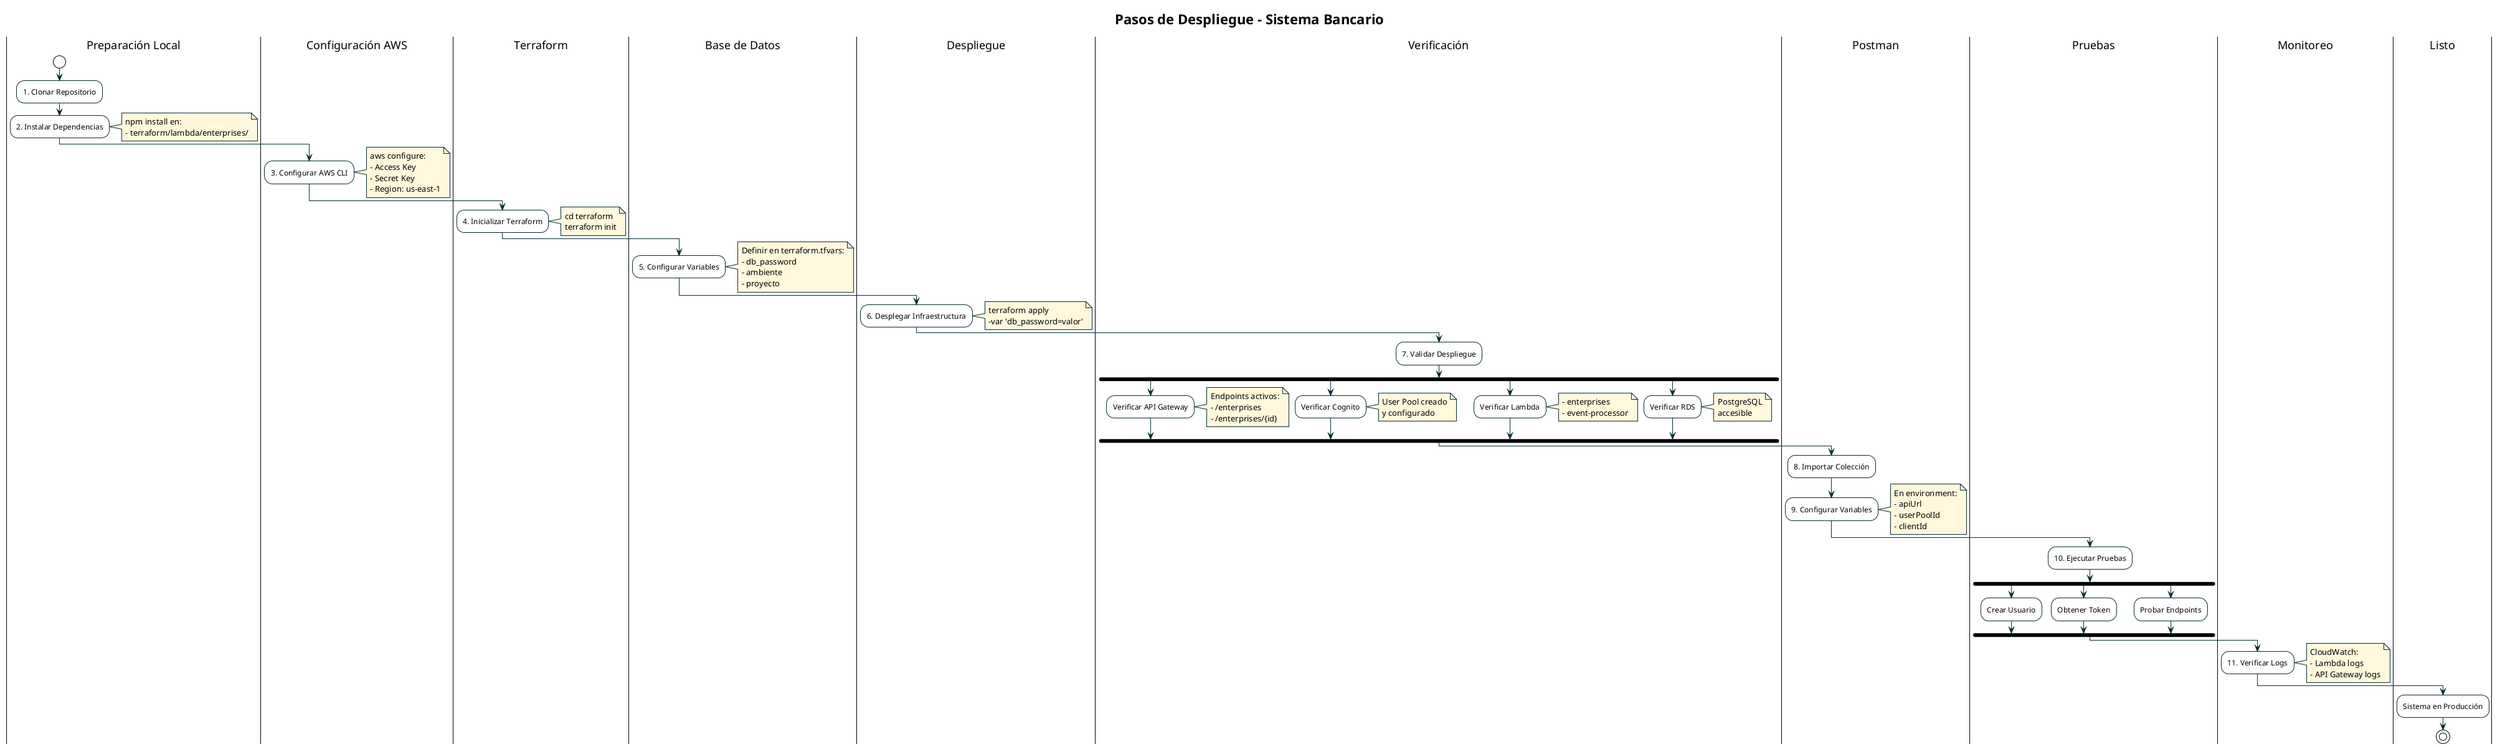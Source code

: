 @startuml Pasos de Despliegue
!theme plain
skinparam backgroundColor white
skinparam ArrowColor #062c33
skinparam ActivityBorderColor #062c33
skinparam ActivityBackgroundColor #ffffff
skinparam ActivityDiamondBackgroundColor #ffffff
skinparam NoteBackgroundColor #fff8dc
skinparam NoteBorderColor #062c33

title Pasos de Despliegue - Sistema Bancario

|Preparación Local|
start
:1. Clonar Repositorio;
:2. Instalar Dependencias;
note right
  npm install en:
  - terraform/lambda/enterprises/
end note

|Configuración AWS|
:3. Configurar AWS CLI;
note right
  aws configure:
  - Access Key
  - Secret Key
  - Region: us-east-1
end note

|Terraform|
:4. Inicializar Terraform;
note right
  cd terraform
  terraform init
end note

|Base de Datos|
:5. Configurar Variables;
note right
  Definir en terraform.tfvars:
  - db_password
  - ambiente
  - proyecto
end note

|Despliegue|
:6. Desplegar Infraestructura;
note right
  terraform apply
  -var 'db_password=valor'
end note

|Verificación|
:7. Validar Despliegue;
fork
  :Verificar API Gateway;
  note right
    Endpoints activos:
    - /enterprises
    - /enterprises/{id}
  end note
fork again
  :Verificar Cognito;
  note right
    User Pool creado
    y configurado
  end note
fork again
  :Verificar Lambda;
  note right
    - enterprises
    - event-processor
  end note
fork again
  :Verificar RDS;
  note right
    PostgreSQL
    accesible
  end note
end fork

|Postman|
:8. Importar Colección;
:9. Configurar Variables;
note right
  En environment:
  - apiUrl
  - userPoolId
  - clientId
end note

|Pruebas|
:10. Ejecutar Pruebas;
fork
  :Crear Usuario;
fork again
  :Obtener Token;
fork again
  :Probar Endpoints;
end fork

|Monitoreo|
:11. Verificar Logs;
note right
  CloudWatch:
  - Lambda logs
  - API Gateway logs
end note

|Listo|
:Sistema en Producción;
stop

@enduml
